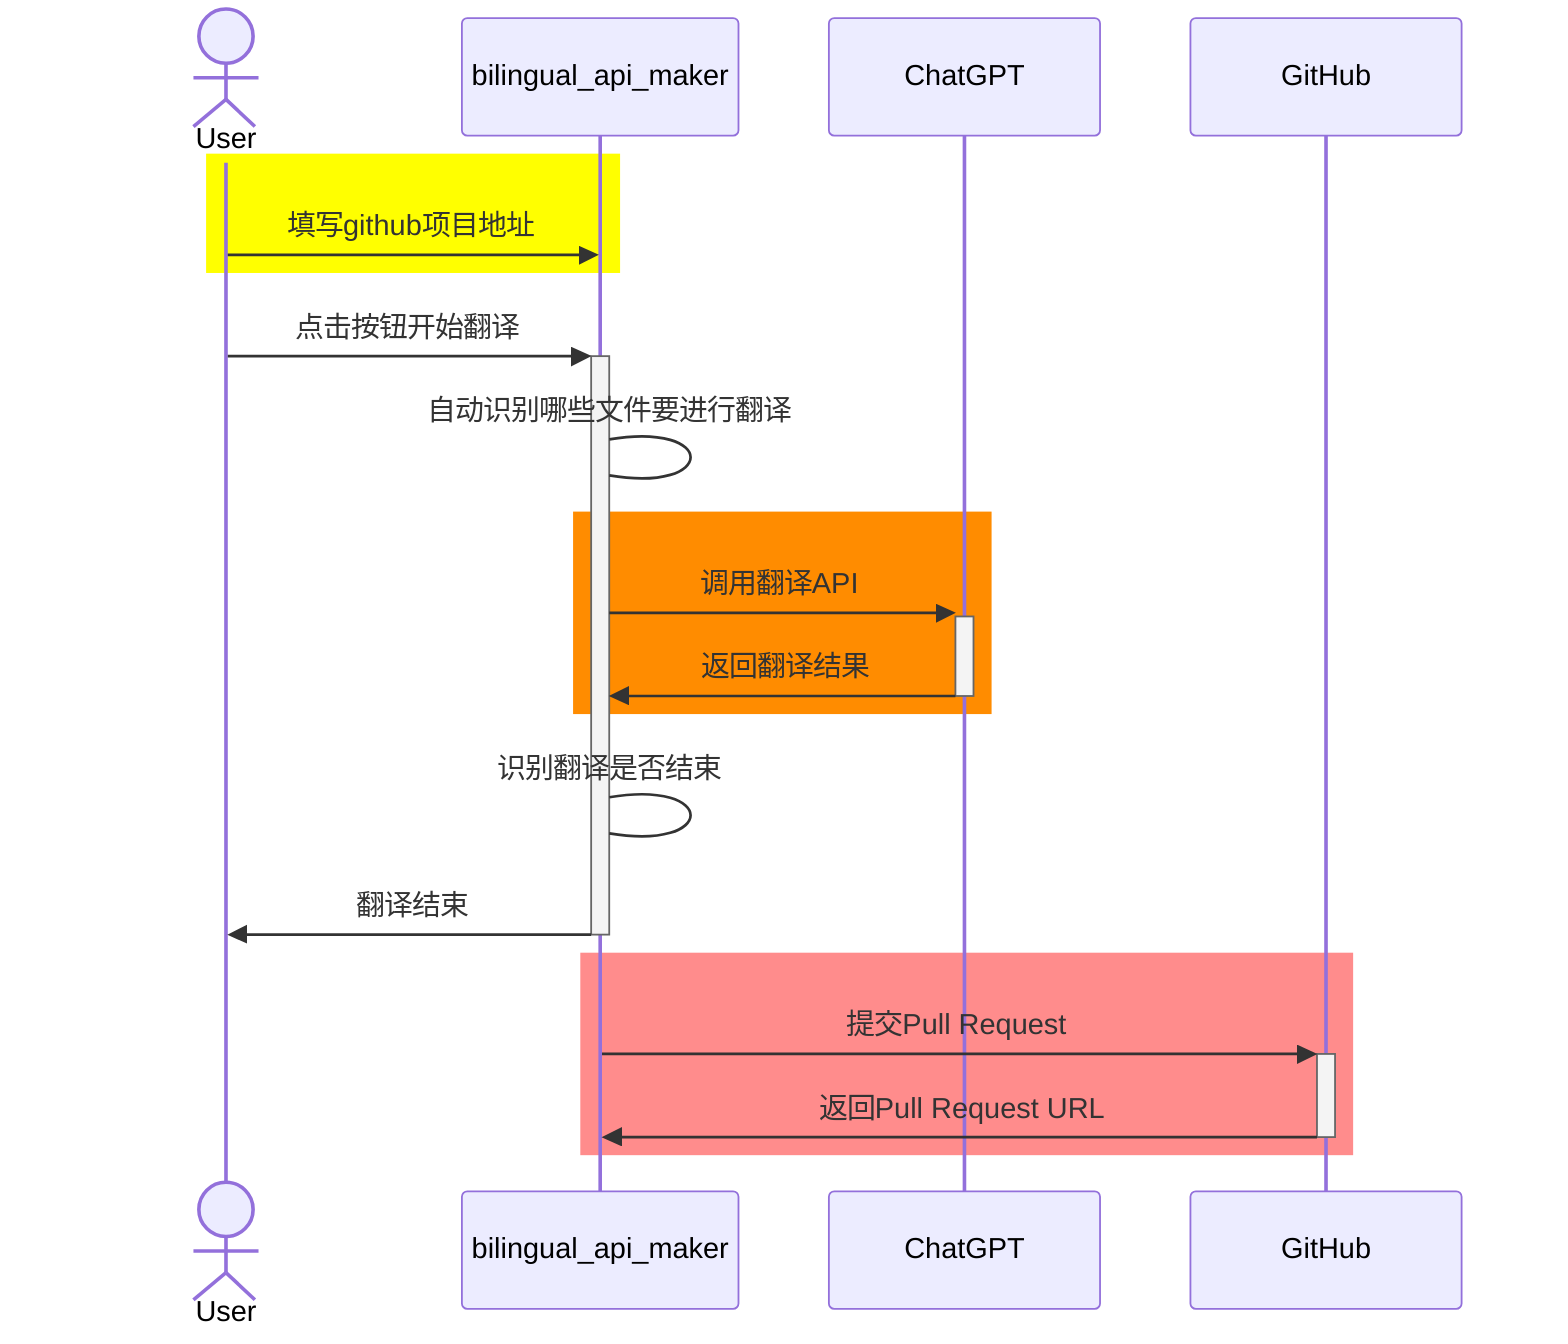 sequenceDiagram
    actor User
    participant BAM_API as bilingual_api_maker
    participant ChatGPT
    participant GitHub
    rect rgb(255, 255, 0)
    User->>BAM_API: 填写github项目地址
    end 
    User->>+BAM_API: 点击按钮开始翻译
    BAM_API->BAM_API: 自动识别哪些文件要进行翻译
    rect rgb(255, 140, 0)

    BAM_API->>+ChatGPT: 调用翻译API
    ChatGPT->>-BAM_API: 返回翻译结果

    end
    BAM_API->BAM_API: 识别翻译是否结束
    BAM_API->>-User: 翻译结束
    rect rgb(255, 140, 140)

    BAM_API->>+GitHub: 提交Pull Request
    GitHub->>-BAM_API: 返回Pull Request URL

    end